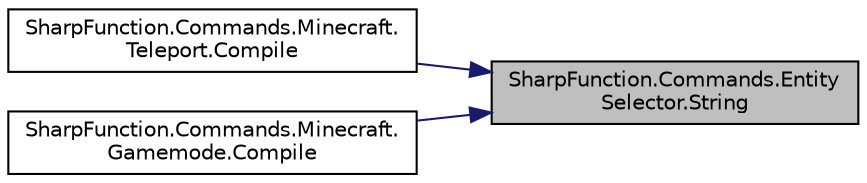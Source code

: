 digraph "SharpFunction.Commands.EntitySelector.String"
{
 // LATEX_PDF_SIZE
  edge [fontname="Helvetica",fontsize="10",labelfontname="Helvetica",labelfontsize="10"];
  node [fontname="Helvetica",fontsize="10",shape=record];
  rankdir="RL";
  Node1 [label="SharpFunction.Commands.Entity\lSelector.String",height=0.2,width=0.4,color="black", fillcolor="grey75", style="filled", fontcolor="black",tooltip="Convert parameters to string"];
  Node1 -> Node2 [dir="back",color="midnightblue",fontsize="10",style="solid",fontname="Helvetica"];
  Node2 [label="SharpFunction.Commands.Minecraft.\lTeleport.Compile",height=0.2,width=0.4,color="black", fillcolor="white", style="filled",URL="$class_sharp_function_1_1_commands_1_1_minecraft_1_1_teleport.html#a567c2590206307ce80f57d4f9bf7d3f4",tooltip="Compile teleport command from entity position"];
  Node1 -> Node3 [dir="back",color="midnightblue",fontsize="10",style="solid",fontname="Helvetica"];
  Node3 [label="SharpFunction.Commands.Minecraft.\lGamemode.Compile",height=0.2,width=0.4,color="black", fillcolor="white", style="filled",URL="$class_sharp_function_1_1_commands_1_1_minecraft_1_1_gamemode.html#a5a0b49ab1517979c8c6f988b257096f7",tooltip="Compile gamemode command"];
}
